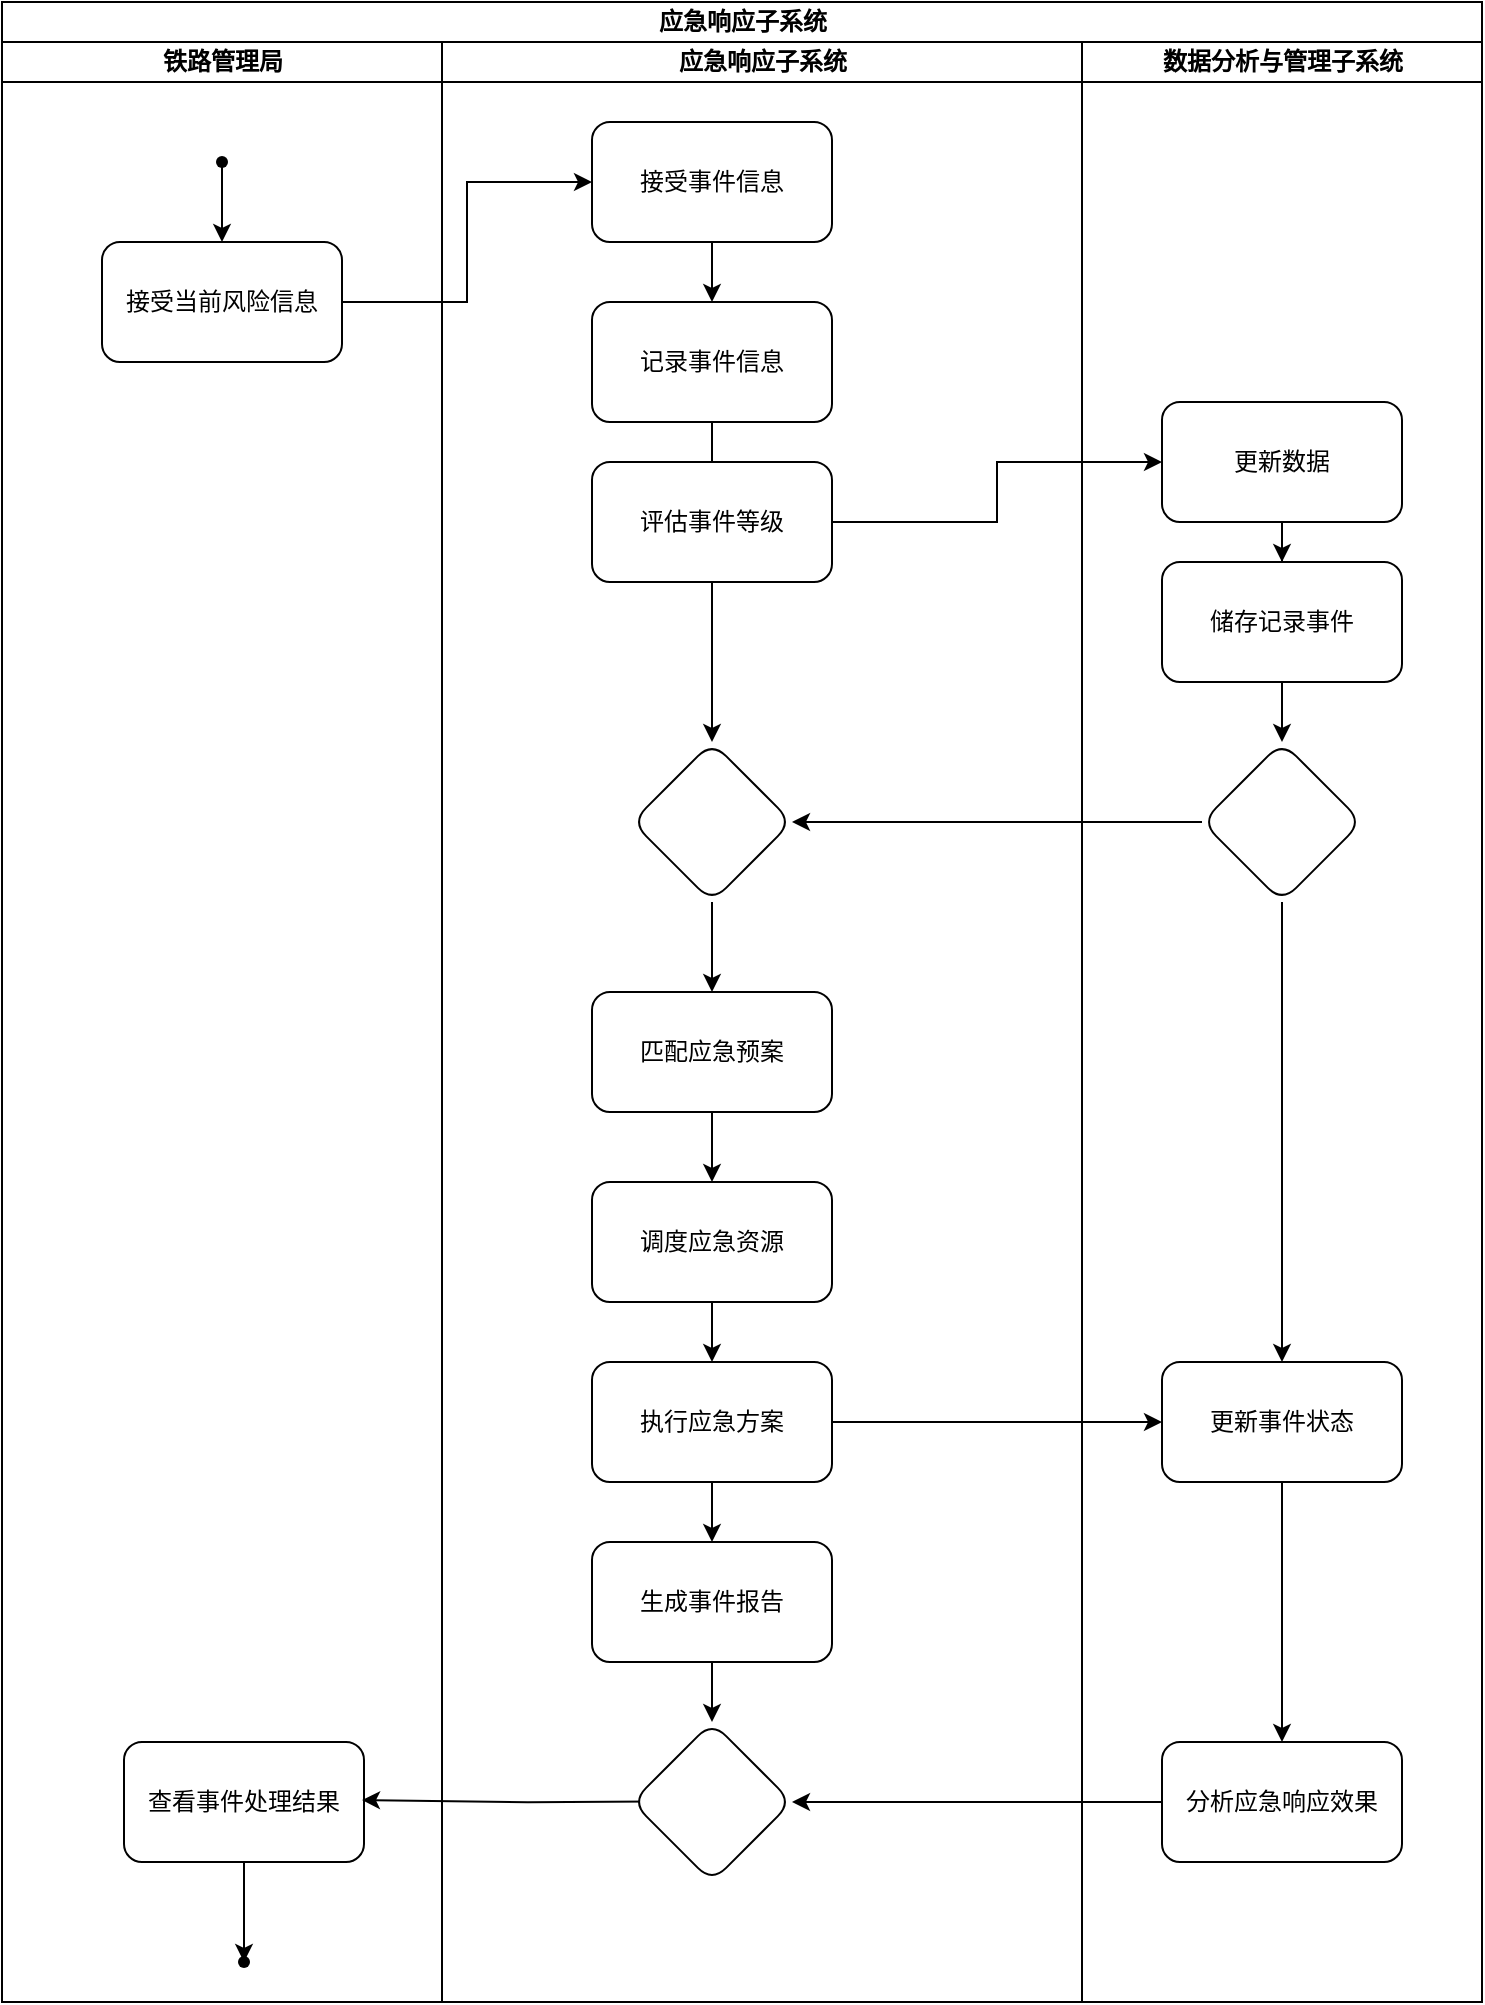 <mxfile version="27.1.6">
  <diagram name="第 1 页" id="3aCutq1MNIW2fv6fnXSZ">
    <mxGraphModel dx="2007" dy="1019" grid="0" gridSize="10" guides="1" tooltips="1" connect="1" arrows="1" fold="1" page="1" pageScale="1" pageWidth="827" pageHeight="1169" math="0" shadow="0">
      <root>
        <mxCell id="0" />
        <mxCell id="1" parent="0" />
        <mxCell id="2kTArgQd8L4rqDj1bjID-1" value="应急响应子系统" style="swimlane;childLayout=stackLayout;resizeParent=1;resizeParentMax=0;startSize=20;html=1;" vertex="1" parent="1">
          <mxGeometry x="120" y="60" width="740" height="1000" as="geometry" />
        </mxCell>
        <mxCell id="2kTArgQd8L4rqDj1bjID-2" value="铁路管理局" style="swimlane;startSize=20;html=1;" vertex="1" parent="2kTArgQd8L4rqDj1bjID-1">
          <mxGeometry y="20" width="220" height="980" as="geometry" />
        </mxCell>
        <mxCell id="2kTArgQd8L4rqDj1bjID-52" value="" style="edgeStyle=orthogonalEdgeStyle;rounded=0;orthogonalLoop=1;jettySize=auto;html=1;" edge="1" parent="2kTArgQd8L4rqDj1bjID-2" source="2kTArgQd8L4rqDj1bjID-5" target="2kTArgQd8L4rqDj1bjID-8">
          <mxGeometry relative="1" as="geometry" />
        </mxCell>
        <mxCell id="2kTArgQd8L4rqDj1bjID-5" value="" style="shape=waypoint;sketch=0;fillStyle=solid;size=6;pointerEvents=1;points=[];fillColor=none;resizable=0;rotatable=0;perimeter=centerPerimeter;snapToPoint=1;" vertex="1" parent="2kTArgQd8L4rqDj1bjID-2">
          <mxGeometry x="100" y="50" width="20" height="20" as="geometry" />
        </mxCell>
        <mxCell id="2kTArgQd8L4rqDj1bjID-8" value="接受当前风险信息" style="rounded=1;whiteSpace=wrap;html=1;" vertex="1" parent="2kTArgQd8L4rqDj1bjID-2">
          <mxGeometry x="50" y="100" width="120" height="60" as="geometry" />
        </mxCell>
        <mxCell id="2kTArgQd8L4rqDj1bjID-51" value="" style="edgeStyle=orthogonalEdgeStyle;rounded=0;orthogonalLoop=1;jettySize=auto;html=1;" edge="1" parent="2kTArgQd8L4rqDj1bjID-2" source="2kTArgQd8L4rqDj1bjID-49" target="2kTArgQd8L4rqDj1bjID-50">
          <mxGeometry relative="1" as="geometry" />
        </mxCell>
        <mxCell id="2kTArgQd8L4rqDj1bjID-49" value="查看事件处理结果" style="rounded=1;whiteSpace=wrap;html=1;" vertex="1" parent="2kTArgQd8L4rqDj1bjID-2">
          <mxGeometry x="61" y="850" width="120" height="60" as="geometry" />
        </mxCell>
        <mxCell id="2kTArgQd8L4rqDj1bjID-44" style="edgeStyle=orthogonalEdgeStyle;rounded=0;orthogonalLoop=1;jettySize=auto;html=1;exitX=0;exitY=0.5;exitDx=0;exitDy=0;" edge="1" parent="2kTArgQd8L4rqDj1bjID-2">
          <mxGeometry relative="1" as="geometry">
            <mxPoint x="180" y="879" as="targetPoint" />
            <mxPoint x="345" y="879.59" as="sourcePoint" />
          </mxGeometry>
        </mxCell>
        <mxCell id="2kTArgQd8L4rqDj1bjID-50" value="" style="shape=waypoint;sketch=0;size=6;pointerEvents=1;points=[];fillColor=default;resizable=0;rotatable=0;perimeter=centerPerimeter;snapToPoint=1;rounded=1;" vertex="1" parent="2kTArgQd8L4rqDj1bjID-2">
          <mxGeometry x="111" y="950" width="20" height="20" as="geometry" />
        </mxCell>
        <mxCell id="2kTArgQd8L4rqDj1bjID-3" value="应急响应子系统" style="swimlane;startSize=20;html=1;" vertex="1" parent="2kTArgQd8L4rqDj1bjID-1">
          <mxGeometry x="220" y="20" width="320" height="980" as="geometry" />
        </mxCell>
        <mxCell id="2kTArgQd8L4rqDj1bjID-13" value="" style="edgeStyle=orthogonalEdgeStyle;rounded=0;orthogonalLoop=1;jettySize=auto;html=1;" edge="1" parent="2kTArgQd8L4rqDj1bjID-3" source="2kTArgQd8L4rqDj1bjID-10" target="2kTArgQd8L4rqDj1bjID-12">
          <mxGeometry relative="1" as="geometry" />
        </mxCell>
        <mxCell id="2kTArgQd8L4rqDj1bjID-10" value="接受事件信息" style="rounded=1;whiteSpace=wrap;html=1;" vertex="1" parent="2kTArgQd8L4rqDj1bjID-3">
          <mxGeometry x="75" y="40.0" width="120" height="60" as="geometry" />
        </mxCell>
        <mxCell id="2kTArgQd8L4rqDj1bjID-15" value="" style="edgeStyle=orthogonalEdgeStyle;rounded=0;orthogonalLoop=1;jettySize=auto;html=1;" edge="1" parent="2kTArgQd8L4rqDj1bjID-3" source="2kTArgQd8L4rqDj1bjID-12">
          <mxGeometry relative="1" as="geometry">
            <mxPoint x="135" y="230" as="targetPoint" />
          </mxGeometry>
        </mxCell>
        <mxCell id="2kTArgQd8L4rqDj1bjID-12" value="记录事件信息" style="whiteSpace=wrap;html=1;rounded=1;" vertex="1" parent="2kTArgQd8L4rqDj1bjID-3">
          <mxGeometry x="75" y="130.0" width="120" height="60" as="geometry" />
        </mxCell>
        <mxCell id="2kTArgQd8L4rqDj1bjID-25" value="" style="edgeStyle=orthogonalEdgeStyle;rounded=0;orthogonalLoop=1;jettySize=auto;html=1;" edge="1" parent="2kTArgQd8L4rqDj1bjID-3" source="2kTArgQd8L4rqDj1bjID-17" target="2kTArgQd8L4rqDj1bjID-24">
          <mxGeometry relative="1" as="geometry" />
        </mxCell>
        <mxCell id="2kTArgQd8L4rqDj1bjID-17" value="评估事件等级" style="rounded=1;whiteSpace=wrap;html=1;" vertex="1" parent="2kTArgQd8L4rqDj1bjID-3">
          <mxGeometry x="75" y="210" width="120" height="60" as="geometry" />
        </mxCell>
        <mxCell id="2kTArgQd8L4rqDj1bjID-27" value="" style="edgeStyle=orthogonalEdgeStyle;rounded=0;orthogonalLoop=1;jettySize=auto;html=1;" edge="1" parent="2kTArgQd8L4rqDj1bjID-3" source="2kTArgQd8L4rqDj1bjID-24" target="2kTArgQd8L4rqDj1bjID-26">
          <mxGeometry relative="1" as="geometry" />
        </mxCell>
        <mxCell id="2kTArgQd8L4rqDj1bjID-24" value="" style="rhombus;whiteSpace=wrap;html=1;rounded=1;" vertex="1" parent="2kTArgQd8L4rqDj1bjID-3">
          <mxGeometry x="95" y="350" width="80" height="80" as="geometry" />
        </mxCell>
        <mxCell id="2kTArgQd8L4rqDj1bjID-31" value="" style="edgeStyle=orthogonalEdgeStyle;rounded=0;orthogonalLoop=1;jettySize=auto;html=1;" edge="1" parent="2kTArgQd8L4rqDj1bjID-3" source="2kTArgQd8L4rqDj1bjID-26" target="2kTArgQd8L4rqDj1bjID-30">
          <mxGeometry relative="1" as="geometry" />
        </mxCell>
        <mxCell id="2kTArgQd8L4rqDj1bjID-26" value="匹配应急预案" style="whiteSpace=wrap;html=1;rounded=1;" vertex="1" parent="2kTArgQd8L4rqDj1bjID-3">
          <mxGeometry x="75" y="475" width="120" height="60" as="geometry" />
        </mxCell>
        <mxCell id="2kTArgQd8L4rqDj1bjID-33" value="" style="edgeStyle=orthogonalEdgeStyle;rounded=0;orthogonalLoop=1;jettySize=auto;html=1;" edge="1" parent="2kTArgQd8L4rqDj1bjID-3" source="2kTArgQd8L4rqDj1bjID-30" target="2kTArgQd8L4rqDj1bjID-32">
          <mxGeometry relative="1" as="geometry" />
        </mxCell>
        <mxCell id="2kTArgQd8L4rqDj1bjID-30" value="调度应急资源" style="whiteSpace=wrap;html=1;rounded=1;" vertex="1" parent="2kTArgQd8L4rqDj1bjID-3">
          <mxGeometry x="75" y="570" width="120" height="60" as="geometry" />
        </mxCell>
        <mxCell id="2kTArgQd8L4rqDj1bjID-40" value="" style="edgeStyle=orthogonalEdgeStyle;rounded=0;orthogonalLoop=1;jettySize=auto;html=1;" edge="1" parent="2kTArgQd8L4rqDj1bjID-3" source="2kTArgQd8L4rqDj1bjID-32" target="2kTArgQd8L4rqDj1bjID-39">
          <mxGeometry relative="1" as="geometry" />
        </mxCell>
        <mxCell id="2kTArgQd8L4rqDj1bjID-32" value="执行应急方案" style="whiteSpace=wrap;html=1;rounded=1;" vertex="1" parent="2kTArgQd8L4rqDj1bjID-3">
          <mxGeometry x="75" y="660" width="120" height="60" as="geometry" />
        </mxCell>
        <mxCell id="2kTArgQd8L4rqDj1bjID-43" style="edgeStyle=orthogonalEdgeStyle;rounded=0;orthogonalLoop=1;jettySize=auto;html=1;exitX=0.5;exitY=1;exitDx=0;exitDy=0;entryX=0.5;entryY=0;entryDx=0;entryDy=0;" edge="1" parent="2kTArgQd8L4rqDj1bjID-3" source="2kTArgQd8L4rqDj1bjID-39" target="2kTArgQd8L4rqDj1bjID-41">
          <mxGeometry relative="1" as="geometry" />
        </mxCell>
        <mxCell id="2kTArgQd8L4rqDj1bjID-39" value="生成事件报告" style="whiteSpace=wrap;html=1;rounded=1;" vertex="1" parent="2kTArgQd8L4rqDj1bjID-3">
          <mxGeometry x="75" y="750" width="120" height="60" as="geometry" />
        </mxCell>
        <mxCell id="2kTArgQd8L4rqDj1bjID-41" value="" style="rhombus;whiteSpace=wrap;html=1;rounded=1;" vertex="1" parent="2kTArgQd8L4rqDj1bjID-3">
          <mxGeometry x="95" y="840" width="80" height="80" as="geometry" />
        </mxCell>
        <mxCell id="2kTArgQd8L4rqDj1bjID-9" style="edgeStyle=orthogonalEdgeStyle;rounded=0;orthogonalLoop=1;jettySize=auto;html=1;" edge="1" parent="2kTArgQd8L4rqDj1bjID-1" source="2kTArgQd8L4rqDj1bjID-8" target="2kTArgQd8L4rqDj1bjID-10">
          <mxGeometry relative="1" as="geometry">
            <mxPoint x="240" y="170.0" as="targetPoint" />
          </mxGeometry>
        </mxCell>
        <mxCell id="2kTArgQd8L4rqDj1bjID-18" style="edgeStyle=orthogonalEdgeStyle;rounded=0;orthogonalLoop=1;jettySize=auto;html=1;" edge="1" parent="2kTArgQd8L4rqDj1bjID-1" source="2kTArgQd8L4rqDj1bjID-17" target="2kTArgQd8L4rqDj1bjID-19">
          <mxGeometry relative="1" as="geometry">
            <mxPoint x="580" y="400.0" as="targetPoint" />
          </mxGeometry>
        </mxCell>
        <mxCell id="2kTArgQd8L4rqDj1bjID-29" style="edgeStyle=orthogonalEdgeStyle;rounded=0;orthogonalLoop=1;jettySize=auto;html=1;" edge="1" parent="2kTArgQd8L4rqDj1bjID-1" source="2kTArgQd8L4rqDj1bjID-22" target="2kTArgQd8L4rqDj1bjID-24">
          <mxGeometry relative="1" as="geometry" />
        </mxCell>
        <mxCell id="2kTArgQd8L4rqDj1bjID-35" value="" style="edgeStyle=orthogonalEdgeStyle;rounded=0;orthogonalLoop=1;jettySize=auto;html=1;" edge="1" parent="2kTArgQd8L4rqDj1bjID-1" source="2kTArgQd8L4rqDj1bjID-32" target="2kTArgQd8L4rqDj1bjID-34">
          <mxGeometry relative="1" as="geometry" />
        </mxCell>
        <mxCell id="2kTArgQd8L4rqDj1bjID-4" value="数据分析与管理子系统" style="swimlane;startSize=20;html=1;" vertex="1" parent="2kTArgQd8L4rqDj1bjID-1">
          <mxGeometry x="540" y="20" width="200" height="980" as="geometry" />
        </mxCell>
        <mxCell id="2kTArgQd8L4rqDj1bjID-21" value="" style="edgeStyle=orthogonalEdgeStyle;rounded=0;orthogonalLoop=1;jettySize=auto;html=1;" edge="1" parent="2kTArgQd8L4rqDj1bjID-4" source="2kTArgQd8L4rqDj1bjID-19" target="2kTArgQd8L4rqDj1bjID-20">
          <mxGeometry relative="1" as="geometry" />
        </mxCell>
        <mxCell id="2kTArgQd8L4rqDj1bjID-19" value="更新数据" style="rounded=1;whiteSpace=wrap;html=1;" vertex="1" parent="2kTArgQd8L4rqDj1bjID-4">
          <mxGeometry x="40" y="180.0" width="120" height="60" as="geometry" />
        </mxCell>
        <mxCell id="2kTArgQd8L4rqDj1bjID-23" value="" style="edgeStyle=orthogonalEdgeStyle;rounded=0;orthogonalLoop=1;jettySize=auto;html=1;" edge="1" parent="2kTArgQd8L4rqDj1bjID-4" source="2kTArgQd8L4rqDj1bjID-20" target="2kTArgQd8L4rqDj1bjID-22">
          <mxGeometry relative="1" as="geometry" />
        </mxCell>
        <mxCell id="2kTArgQd8L4rqDj1bjID-20" value="储存记录事件" style="whiteSpace=wrap;html=1;rounded=1;" vertex="1" parent="2kTArgQd8L4rqDj1bjID-4">
          <mxGeometry x="40" y="260.0" width="120" height="60" as="geometry" />
        </mxCell>
        <mxCell id="2kTArgQd8L4rqDj1bjID-36" style="edgeStyle=orthogonalEdgeStyle;rounded=0;orthogonalLoop=1;jettySize=auto;html=1;entryX=0.5;entryY=0;entryDx=0;entryDy=0;" edge="1" parent="2kTArgQd8L4rqDj1bjID-4" source="2kTArgQd8L4rqDj1bjID-22" target="2kTArgQd8L4rqDj1bjID-34">
          <mxGeometry relative="1" as="geometry" />
        </mxCell>
        <mxCell id="2kTArgQd8L4rqDj1bjID-22" value="" style="rhombus;whiteSpace=wrap;html=1;rounded=1;" vertex="1" parent="2kTArgQd8L4rqDj1bjID-4">
          <mxGeometry x="60" y="350.0" width="80" height="80" as="geometry" />
        </mxCell>
        <mxCell id="2kTArgQd8L4rqDj1bjID-38" value="" style="edgeStyle=orthogonalEdgeStyle;rounded=0;orthogonalLoop=1;jettySize=auto;html=1;" edge="1" parent="2kTArgQd8L4rqDj1bjID-4" source="2kTArgQd8L4rqDj1bjID-34" target="2kTArgQd8L4rqDj1bjID-37">
          <mxGeometry relative="1" as="geometry" />
        </mxCell>
        <mxCell id="2kTArgQd8L4rqDj1bjID-34" value="更新事件状态" style="whiteSpace=wrap;html=1;rounded=1;" vertex="1" parent="2kTArgQd8L4rqDj1bjID-4">
          <mxGeometry x="40" y="660" width="120" height="60" as="geometry" />
        </mxCell>
        <mxCell id="2kTArgQd8L4rqDj1bjID-37" value="分析应急响应效果" style="whiteSpace=wrap;html=1;rounded=1;" vertex="1" parent="2kTArgQd8L4rqDj1bjID-4">
          <mxGeometry x="40" y="850" width="120" height="60" as="geometry" />
        </mxCell>
        <mxCell id="2kTArgQd8L4rqDj1bjID-42" value="" style="edgeStyle=orthogonalEdgeStyle;rounded=0;orthogonalLoop=1;jettySize=auto;html=1;" edge="1" parent="2kTArgQd8L4rqDj1bjID-1" source="2kTArgQd8L4rqDj1bjID-37" target="2kTArgQd8L4rqDj1bjID-41">
          <mxGeometry relative="1" as="geometry" />
        </mxCell>
      </root>
    </mxGraphModel>
  </diagram>
</mxfile>

